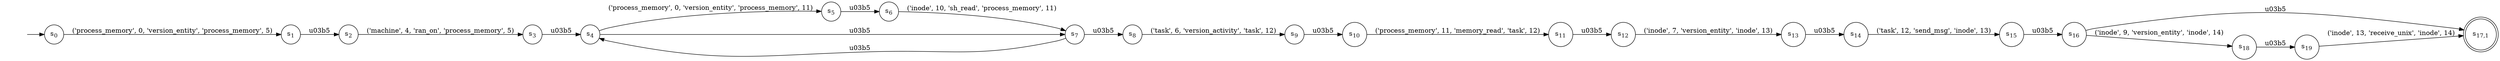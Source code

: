 digraph NFA {
    rankdir = LR;
    I [style = invis];
    I -> S0;
    S0 [label = <s<sub>0</sub>>, shape = circle];
    S1 [label = <s<sub>1</sub>>, shape = circle];
    S2 [label = <s<sub>2</sub>>, shape = circle];
    S3 [label = <s<sub>3</sub>>, shape = circle];
    S4 [label = <s<sub>4</sub>>, shape = circle];
    S5 [label = <s<sub>5</sub>>, shape = circle];
    S6 [label = <s<sub>6</sub>>, shape = circle];
    S7 [label = <s<sub>7</sub>>, shape = circle];
    S7 -> S4 [label = "\u03b5"];
    S8 [label = <s<sub>8</sub>>, shape = circle];
    S9 [label = <s<sub>9</sub>>, shape = circle];
    S10 [label = <s<sub>10</sub>>, shape = circle];
    S11 [label = <s<sub>11</sub>>, shape = circle];
    S12 [label = <s<sub>12</sub>>, shape = circle];
    S13 [label = <s<sub>13</sub>>, shape = circle];
    S14 [label = <s<sub>14</sub>>, shape = circle];
    S15 [label = <s<sub>15</sub>>, shape = circle];
    S16 [label = <s<sub>16</sub>>, shape = circle];
    S17 [label = <s<sub>17,1</sub>>, shape = circle, peripheries = 2];
    S16 -> S17 [label = "\u03b5"];
    S18 [label = <s<sub>18</sub>>, shape = circle];
    S19 [label = <s<sub>19</sub>>, shape = circle];
    S19 -> S17 [label = "('inode', 13, 'receive_unix', 'inode', 14)"];
    S18 -> S19 [label = "\u03b5"];
    S16 -> S18 [label = "('inode', 9, 'version_entity', 'inode', 14)"];
    S15 -> S16 [label = "\u03b5"];
    S14 -> S15 [label = "('task', 12, 'send_msg', 'inode', 13)"];
    S13 -> S14 [label = "\u03b5"];
    S12 -> S13 [label = "('inode', 7, 'version_entity', 'inode', 13)"];
    S11 -> S12 [label = "\u03b5"];
    S10 -> S11 [label = "('process_memory', 11, 'memory_read', 'task', 12)"];
    S9 -> S10 [label = "\u03b5"];
    S8 -> S9 [label = "('task', 6, 'version_activity', 'task', 12)"];
    S7 -> S8 [label = "\u03b5"];
    S6 -> S7 [label = "('inode', 10, 'sh_read', 'process_memory', 11)"];
    S5 -> S6 [label = "\u03b5"];
    S4 -> S5 [label = "('process_memory', 0, 'version_entity', 'process_memory', 11)"];
    S4 -> S7 [label = "\u03b5"];
    S3 -> S4 [label = "\u03b5"];
    S2 -> S3 [label = "('machine', 4, 'ran_on', 'process_memory', 5)"];
    S1 -> S2 [label = "\u03b5"];
    S0 -> S1 [label = "('process_memory', 0, 'version_entity', 'process_memory', 5)"];
}
